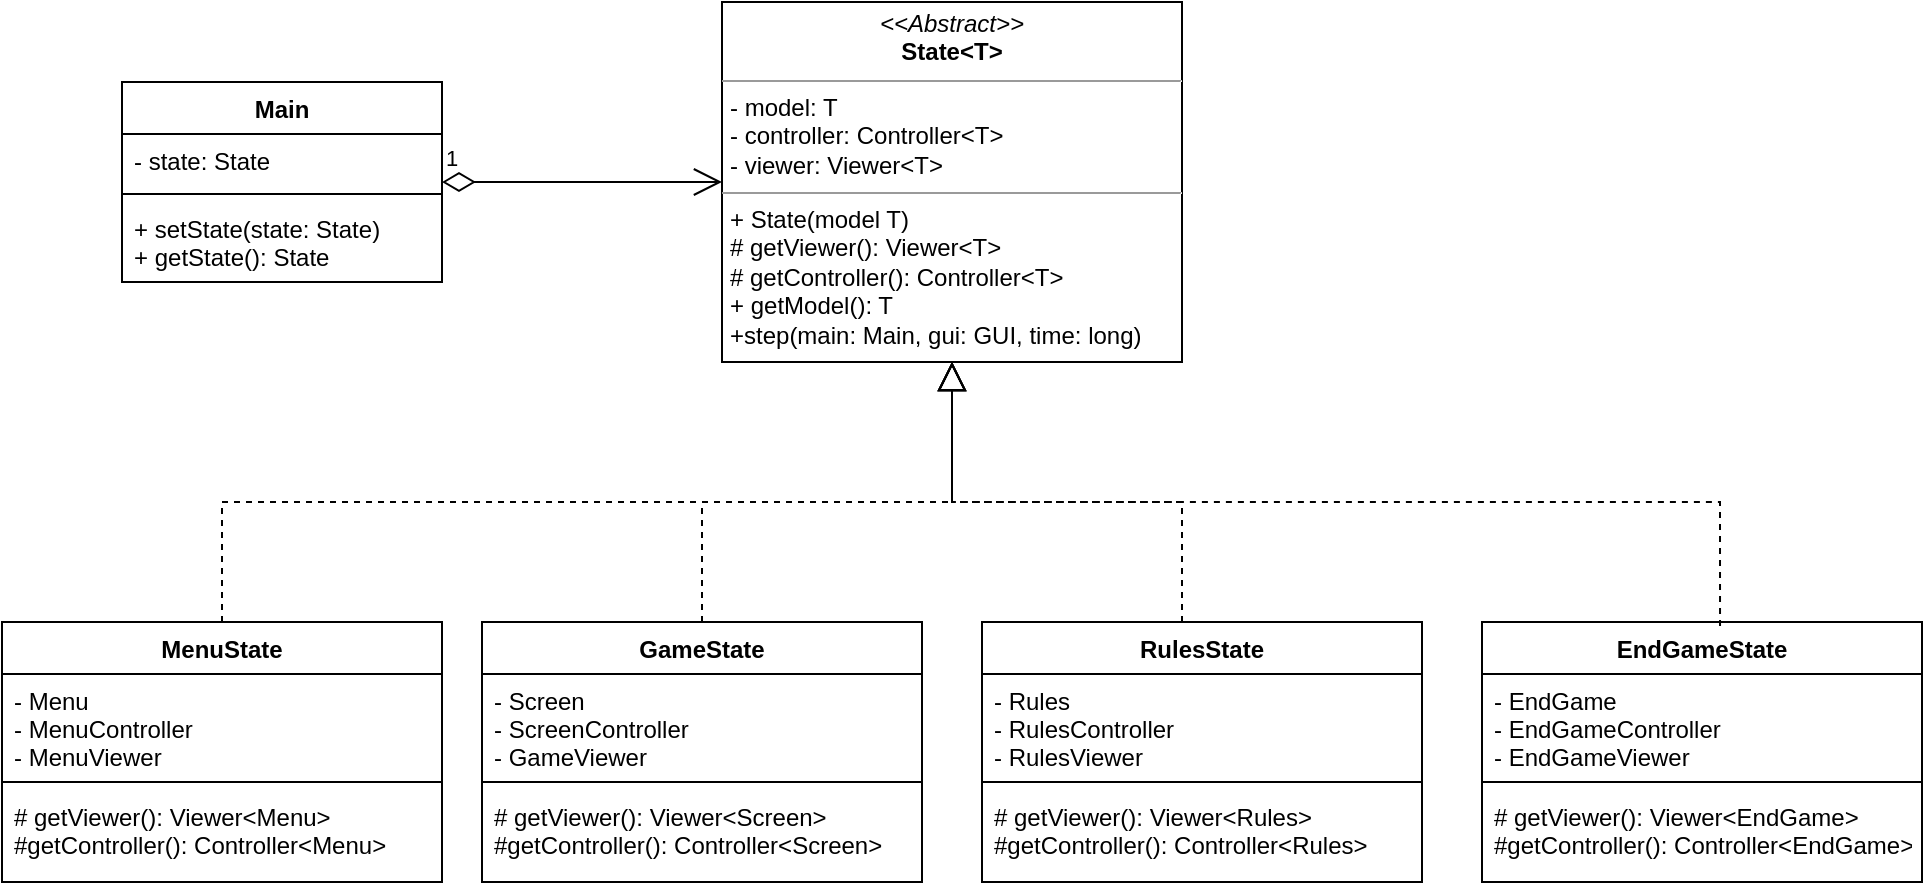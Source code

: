 <mxfile version="15.4.0" type="device"><diagram id="mk9XnTuuOsH4JuRViBns" name="Página-1"><mxGraphModel dx="2249" dy="822" grid="1" gridSize="10" guides="1" tooltips="1" connect="1" arrows="1" fold="1" page="1" pageScale="1" pageWidth="827" pageHeight="1169" math="0" shadow="0"><root><mxCell id="0"/><mxCell id="1" parent="0"/><mxCell id="AroZNkjzyKElO5-ujU6a-1" value="&lt;p style=&quot;margin: 0px ; margin-top: 4px ; text-align: center&quot;&gt;&lt;i&gt;&amp;lt;&amp;lt;Abstract&amp;gt;&amp;gt;&lt;/i&gt;&lt;br&gt;&lt;b&gt;State&amp;lt;T&amp;gt;&lt;/b&gt;&lt;/p&gt;&lt;hr size=&quot;1&quot;&gt;&lt;p style=&quot;margin: 0px ; margin-left: 4px&quot;&gt;- model: T&lt;/p&gt;&lt;p style=&quot;margin: 0px ; margin-left: 4px&quot;&gt;- controller: Controller&amp;lt;T&amp;gt;&lt;br&gt;- viewer: Viewer&amp;lt;T&amp;gt;&lt;/p&gt;&lt;hr size=&quot;1&quot;&gt;&lt;p style=&quot;margin: 0px ; margin-left: 4px&quot;&gt;+ State(model T)&lt;br&gt;# getViewer(): Viewer&amp;lt;T&amp;gt;&lt;br&gt;# getController(): Controller&amp;lt;T&amp;gt;&lt;br&gt;&lt;/p&gt;&lt;p style=&quot;margin: 0px ; margin-left: 4px&quot;&gt;+ getModel(): T&lt;br&gt;+step(main: Main, gui: GUI, time: long)&lt;/p&gt;" style="verticalAlign=top;align=left;overflow=fill;fontSize=12;fontFamily=Helvetica;html=1;" vertex="1" parent="1"><mxGeometry x="200" y="60" width="230" height="180" as="geometry"/></mxCell><mxCell id="AroZNkjzyKElO5-ujU6a-2" value="GameState" style="swimlane;fontStyle=1;align=center;verticalAlign=top;childLayout=stackLayout;horizontal=1;startSize=26;horizontalStack=0;resizeParent=1;resizeParentMax=0;resizeLast=0;collapsible=1;marginBottom=0;" vertex="1" parent="1"><mxGeometry x="80" y="370" width="220" height="130" as="geometry"/></mxCell><mxCell id="AroZNkjzyKElO5-ujU6a-3" value="- Screen&#10;- ScreenController&#10;- GameViewer" style="text;strokeColor=none;fillColor=none;align=left;verticalAlign=top;spacingLeft=4;spacingRight=4;overflow=hidden;rotatable=0;points=[[0,0.5],[1,0.5]];portConstraint=eastwest;" vertex="1" parent="AroZNkjzyKElO5-ujU6a-2"><mxGeometry y="26" width="220" height="50" as="geometry"/></mxCell><mxCell id="AroZNkjzyKElO5-ujU6a-4" value="" style="line;strokeWidth=1;fillColor=none;align=left;verticalAlign=middle;spacingTop=-1;spacingLeft=3;spacingRight=3;rotatable=0;labelPosition=right;points=[];portConstraint=eastwest;" vertex="1" parent="AroZNkjzyKElO5-ujU6a-2"><mxGeometry y="76" width="220" height="8" as="geometry"/></mxCell><mxCell id="AroZNkjzyKElO5-ujU6a-5" value="# getViewer(): Viewer&lt;Screen&gt;&#10;#getController(): Controller&lt;Screen&gt;" style="text;strokeColor=none;fillColor=none;align=left;verticalAlign=top;spacingLeft=4;spacingRight=4;overflow=hidden;rotatable=0;points=[[0,0.5],[1,0.5]];portConstraint=eastwest;" vertex="1" parent="AroZNkjzyKElO5-ujU6a-2"><mxGeometry y="84" width="220" height="46" as="geometry"/></mxCell><mxCell id="AroZNkjzyKElO5-ujU6a-6" value="RulesState" style="swimlane;fontStyle=1;align=center;verticalAlign=top;childLayout=stackLayout;horizontal=1;startSize=26;horizontalStack=0;resizeParent=1;resizeParentMax=0;resizeLast=0;collapsible=1;marginBottom=0;" vertex="1" parent="1"><mxGeometry x="330" y="370" width="220" height="130" as="geometry"/></mxCell><mxCell id="AroZNkjzyKElO5-ujU6a-7" value="- Rules&#10;- RulesController&#10;- RulesViewer" style="text;strokeColor=none;fillColor=none;align=left;verticalAlign=top;spacingLeft=4;spacingRight=4;overflow=hidden;rotatable=0;points=[[0,0.5],[1,0.5]];portConstraint=eastwest;" vertex="1" parent="AroZNkjzyKElO5-ujU6a-6"><mxGeometry y="26" width="220" height="50" as="geometry"/></mxCell><mxCell id="AroZNkjzyKElO5-ujU6a-8" value="" style="line;strokeWidth=1;fillColor=none;align=left;verticalAlign=middle;spacingTop=-1;spacingLeft=3;spacingRight=3;rotatable=0;labelPosition=right;points=[];portConstraint=eastwest;" vertex="1" parent="AroZNkjzyKElO5-ujU6a-6"><mxGeometry y="76" width="220" height="8" as="geometry"/></mxCell><mxCell id="AroZNkjzyKElO5-ujU6a-9" value="# getViewer(): Viewer&lt;Rules&gt;&#10;#getController(): Controller&lt;Rules&gt;" style="text;strokeColor=none;fillColor=none;align=left;verticalAlign=top;spacingLeft=4;spacingRight=4;overflow=hidden;rotatable=0;points=[[0,0.5],[1,0.5]];portConstraint=eastwest;" vertex="1" parent="AroZNkjzyKElO5-ujU6a-6"><mxGeometry y="84" width="220" height="46" as="geometry"/></mxCell><mxCell id="AroZNkjzyKElO5-ujU6a-10" value="EndGameState" style="swimlane;fontStyle=1;align=center;verticalAlign=top;childLayout=stackLayout;horizontal=1;startSize=26;horizontalStack=0;resizeParent=1;resizeParentMax=0;resizeLast=0;collapsible=1;marginBottom=0;" vertex="1" parent="1"><mxGeometry x="580" y="370" width="220" height="130" as="geometry"/></mxCell><mxCell id="AroZNkjzyKElO5-ujU6a-11" value="- EndGame&#10;- EndGameController&#10;- EndGameViewer" style="text;strokeColor=none;fillColor=none;align=left;verticalAlign=top;spacingLeft=4;spacingRight=4;overflow=hidden;rotatable=0;points=[[0,0.5],[1,0.5]];portConstraint=eastwest;" vertex="1" parent="AroZNkjzyKElO5-ujU6a-10"><mxGeometry y="26" width="220" height="50" as="geometry"/></mxCell><mxCell id="AroZNkjzyKElO5-ujU6a-12" value="" style="line;strokeWidth=1;fillColor=none;align=left;verticalAlign=middle;spacingTop=-1;spacingLeft=3;spacingRight=3;rotatable=0;labelPosition=right;points=[];portConstraint=eastwest;" vertex="1" parent="AroZNkjzyKElO5-ujU6a-10"><mxGeometry y="76" width="220" height="8" as="geometry"/></mxCell><mxCell id="AroZNkjzyKElO5-ujU6a-13" value="# getViewer(): Viewer&lt;EndGame&gt;&#10;#getController(): Controller&lt;EndGame&gt;" style="text;strokeColor=none;fillColor=none;align=left;verticalAlign=top;spacingLeft=4;spacingRight=4;overflow=hidden;rotatable=0;points=[[0,0.5],[1,0.5]];portConstraint=eastwest;" vertex="1" parent="AroZNkjzyKElO5-ujU6a-10"><mxGeometry y="84" width="220" height="46" as="geometry"/></mxCell><mxCell id="AroZNkjzyKElO5-ujU6a-14" value="MenuState" style="swimlane;fontStyle=1;align=center;verticalAlign=top;childLayout=stackLayout;horizontal=1;startSize=26;horizontalStack=0;resizeParent=1;resizeParentMax=0;resizeLast=0;collapsible=1;marginBottom=0;" vertex="1" parent="1"><mxGeometry x="-160" y="370" width="220" height="130" as="geometry"/></mxCell><mxCell id="AroZNkjzyKElO5-ujU6a-15" value="- Menu&#10;- MenuController&#10;- MenuViewer" style="text;strokeColor=none;fillColor=none;align=left;verticalAlign=top;spacingLeft=4;spacingRight=4;overflow=hidden;rotatable=0;points=[[0,0.5],[1,0.5]];portConstraint=eastwest;" vertex="1" parent="AroZNkjzyKElO5-ujU6a-14"><mxGeometry y="26" width="220" height="50" as="geometry"/></mxCell><mxCell id="AroZNkjzyKElO5-ujU6a-16" value="" style="line;strokeWidth=1;fillColor=none;align=left;verticalAlign=middle;spacingTop=-1;spacingLeft=3;spacingRight=3;rotatable=0;labelPosition=right;points=[];portConstraint=eastwest;" vertex="1" parent="AroZNkjzyKElO5-ujU6a-14"><mxGeometry y="76" width="220" height="8" as="geometry"/></mxCell><mxCell id="AroZNkjzyKElO5-ujU6a-17" value="# getViewer(): Viewer&lt;Menu&gt;&#10;#getController(): Controller&lt;Menu&gt;" style="text;strokeColor=none;fillColor=none;align=left;verticalAlign=top;spacingLeft=4;spacingRight=4;overflow=hidden;rotatable=0;points=[[0,0.5],[1,0.5]];portConstraint=eastwest;" vertex="1" parent="AroZNkjzyKElO5-ujU6a-14"><mxGeometry y="84" width="220" height="46" as="geometry"/></mxCell><mxCell id="AroZNkjzyKElO5-ujU6a-18" value="" style="endArrow=block;dashed=1;endFill=0;endSize=12;html=1;rounded=0;edgeStyle=orthogonalEdgeStyle;entryX=0.5;entryY=1;entryDx=0;entryDy=0;exitX=0.541;exitY=0.015;exitDx=0;exitDy=0;exitPerimeter=0;" edge="1" parent="1" source="AroZNkjzyKElO5-ujU6a-10" target="AroZNkjzyKElO5-ujU6a-1"><mxGeometry width="160" relative="1" as="geometry"><mxPoint x="360" y="300" as="sourcePoint"/><mxPoint x="520" y="300" as="targetPoint"/><Array as="points"><mxPoint x="699" y="310"/><mxPoint x="315" y="310"/></Array></mxGeometry></mxCell><mxCell id="AroZNkjzyKElO5-ujU6a-20" value="" style="endArrow=block;dashed=1;endFill=0;endSize=12;html=1;rounded=0;edgeStyle=orthogonalEdgeStyle;" edge="1" parent="1" source="AroZNkjzyKElO5-ujU6a-6" target="AroZNkjzyKElO5-ujU6a-1"><mxGeometry width="160" relative="1" as="geometry"><mxPoint x="709.02" y="381.95" as="sourcePoint"/><mxPoint x="325" y="250" as="targetPoint"/><Array as="points"><mxPoint x="430" y="310"/><mxPoint x="315" y="310"/></Array></mxGeometry></mxCell><mxCell id="AroZNkjzyKElO5-ujU6a-21" value="" style="endArrow=block;dashed=1;endFill=0;endSize=12;html=1;rounded=0;edgeStyle=orthogonalEdgeStyle;" edge="1" parent="1" source="AroZNkjzyKElO5-ujU6a-2" target="AroZNkjzyKElO5-ujU6a-1"><mxGeometry width="160" relative="1" as="geometry"><mxPoint x="440" y="380" as="sourcePoint"/><mxPoint x="325" y="250" as="targetPoint"/><Array as="points"><mxPoint x="190" y="310"/><mxPoint x="315" y="310"/></Array></mxGeometry></mxCell><mxCell id="AroZNkjzyKElO5-ujU6a-23" value="" style="endArrow=block;dashed=1;endFill=0;endSize=12;html=1;rounded=0;edgeStyle=orthogonalEdgeStyle;" edge="1" parent="1" source="AroZNkjzyKElO5-ujU6a-14" target="AroZNkjzyKElO5-ujU6a-1"><mxGeometry width="160" relative="1" as="geometry"><mxPoint x="200" y="380" as="sourcePoint"/><mxPoint x="325" y="250" as="targetPoint"/><Array as="points"><mxPoint x="-50" y="310"/><mxPoint x="315" y="310"/></Array></mxGeometry></mxCell><mxCell id="AroZNkjzyKElO5-ujU6a-24" value="Main" style="swimlane;fontStyle=1;align=center;verticalAlign=top;childLayout=stackLayout;horizontal=1;startSize=26;horizontalStack=0;resizeParent=1;resizeParentMax=0;resizeLast=0;collapsible=1;marginBottom=0;" vertex="1" parent="1"><mxGeometry x="-100" y="100" width="160" height="100" as="geometry"/></mxCell><mxCell id="AroZNkjzyKElO5-ujU6a-25" value="- state: State" style="text;strokeColor=none;fillColor=none;align=left;verticalAlign=top;spacingLeft=4;spacingRight=4;overflow=hidden;rotatable=0;points=[[0,0.5],[1,0.5]];portConstraint=eastwest;" vertex="1" parent="AroZNkjzyKElO5-ujU6a-24"><mxGeometry y="26" width="160" height="26" as="geometry"/></mxCell><mxCell id="AroZNkjzyKElO5-ujU6a-26" value="" style="line;strokeWidth=1;fillColor=none;align=left;verticalAlign=middle;spacingTop=-1;spacingLeft=3;spacingRight=3;rotatable=0;labelPosition=right;points=[];portConstraint=eastwest;" vertex="1" parent="AroZNkjzyKElO5-ujU6a-24"><mxGeometry y="52" width="160" height="8" as="geometry"/></mxCell><mxCell id="AroZNkjzyKElO5-ujU6a-27" value="+ setState(state: State)&#10;+ getState(): State&#10;" style="text;strokeColor=none;fillColor=none;align=left;verticalAlign=top;spacingLeft=4;spacingRight=4;overflow=hidden;rotatable=0;points=[[0,0.5],[1,0.5]];portConstraint=eastwest;" vertex="1" parent="AroZNkjzyKElO5-ujU6a-24"><mxGeometry y="60" width="160" height="40" as="geometry"/></mxCell><mxCell id="AroZNkjzyKElO5-ujU6a-28" value="1" style="endArrow=open;html=1;endSize=12;startArrow=diamondThin;startSize=14;startFill=0;edgeStyle=orthogonalEdgeStyle;align=left;verticalAlign=bottom;rounded=0;" edge="1" parent="1" source="AroZNkjzyKElO5-ujU6a-24" target="AroZNkjzyKElO5-ujU6a-1"><mxGeometry x="-1" y="3" relative="1" as="geometry"><mxPoint x="80" y="130" as="sourcePoint"/><mxPoint x="240" y="130" as="targetPoint"/></mxGeometry></mxCell></root></mxGraphModel></diagram></mxfile>